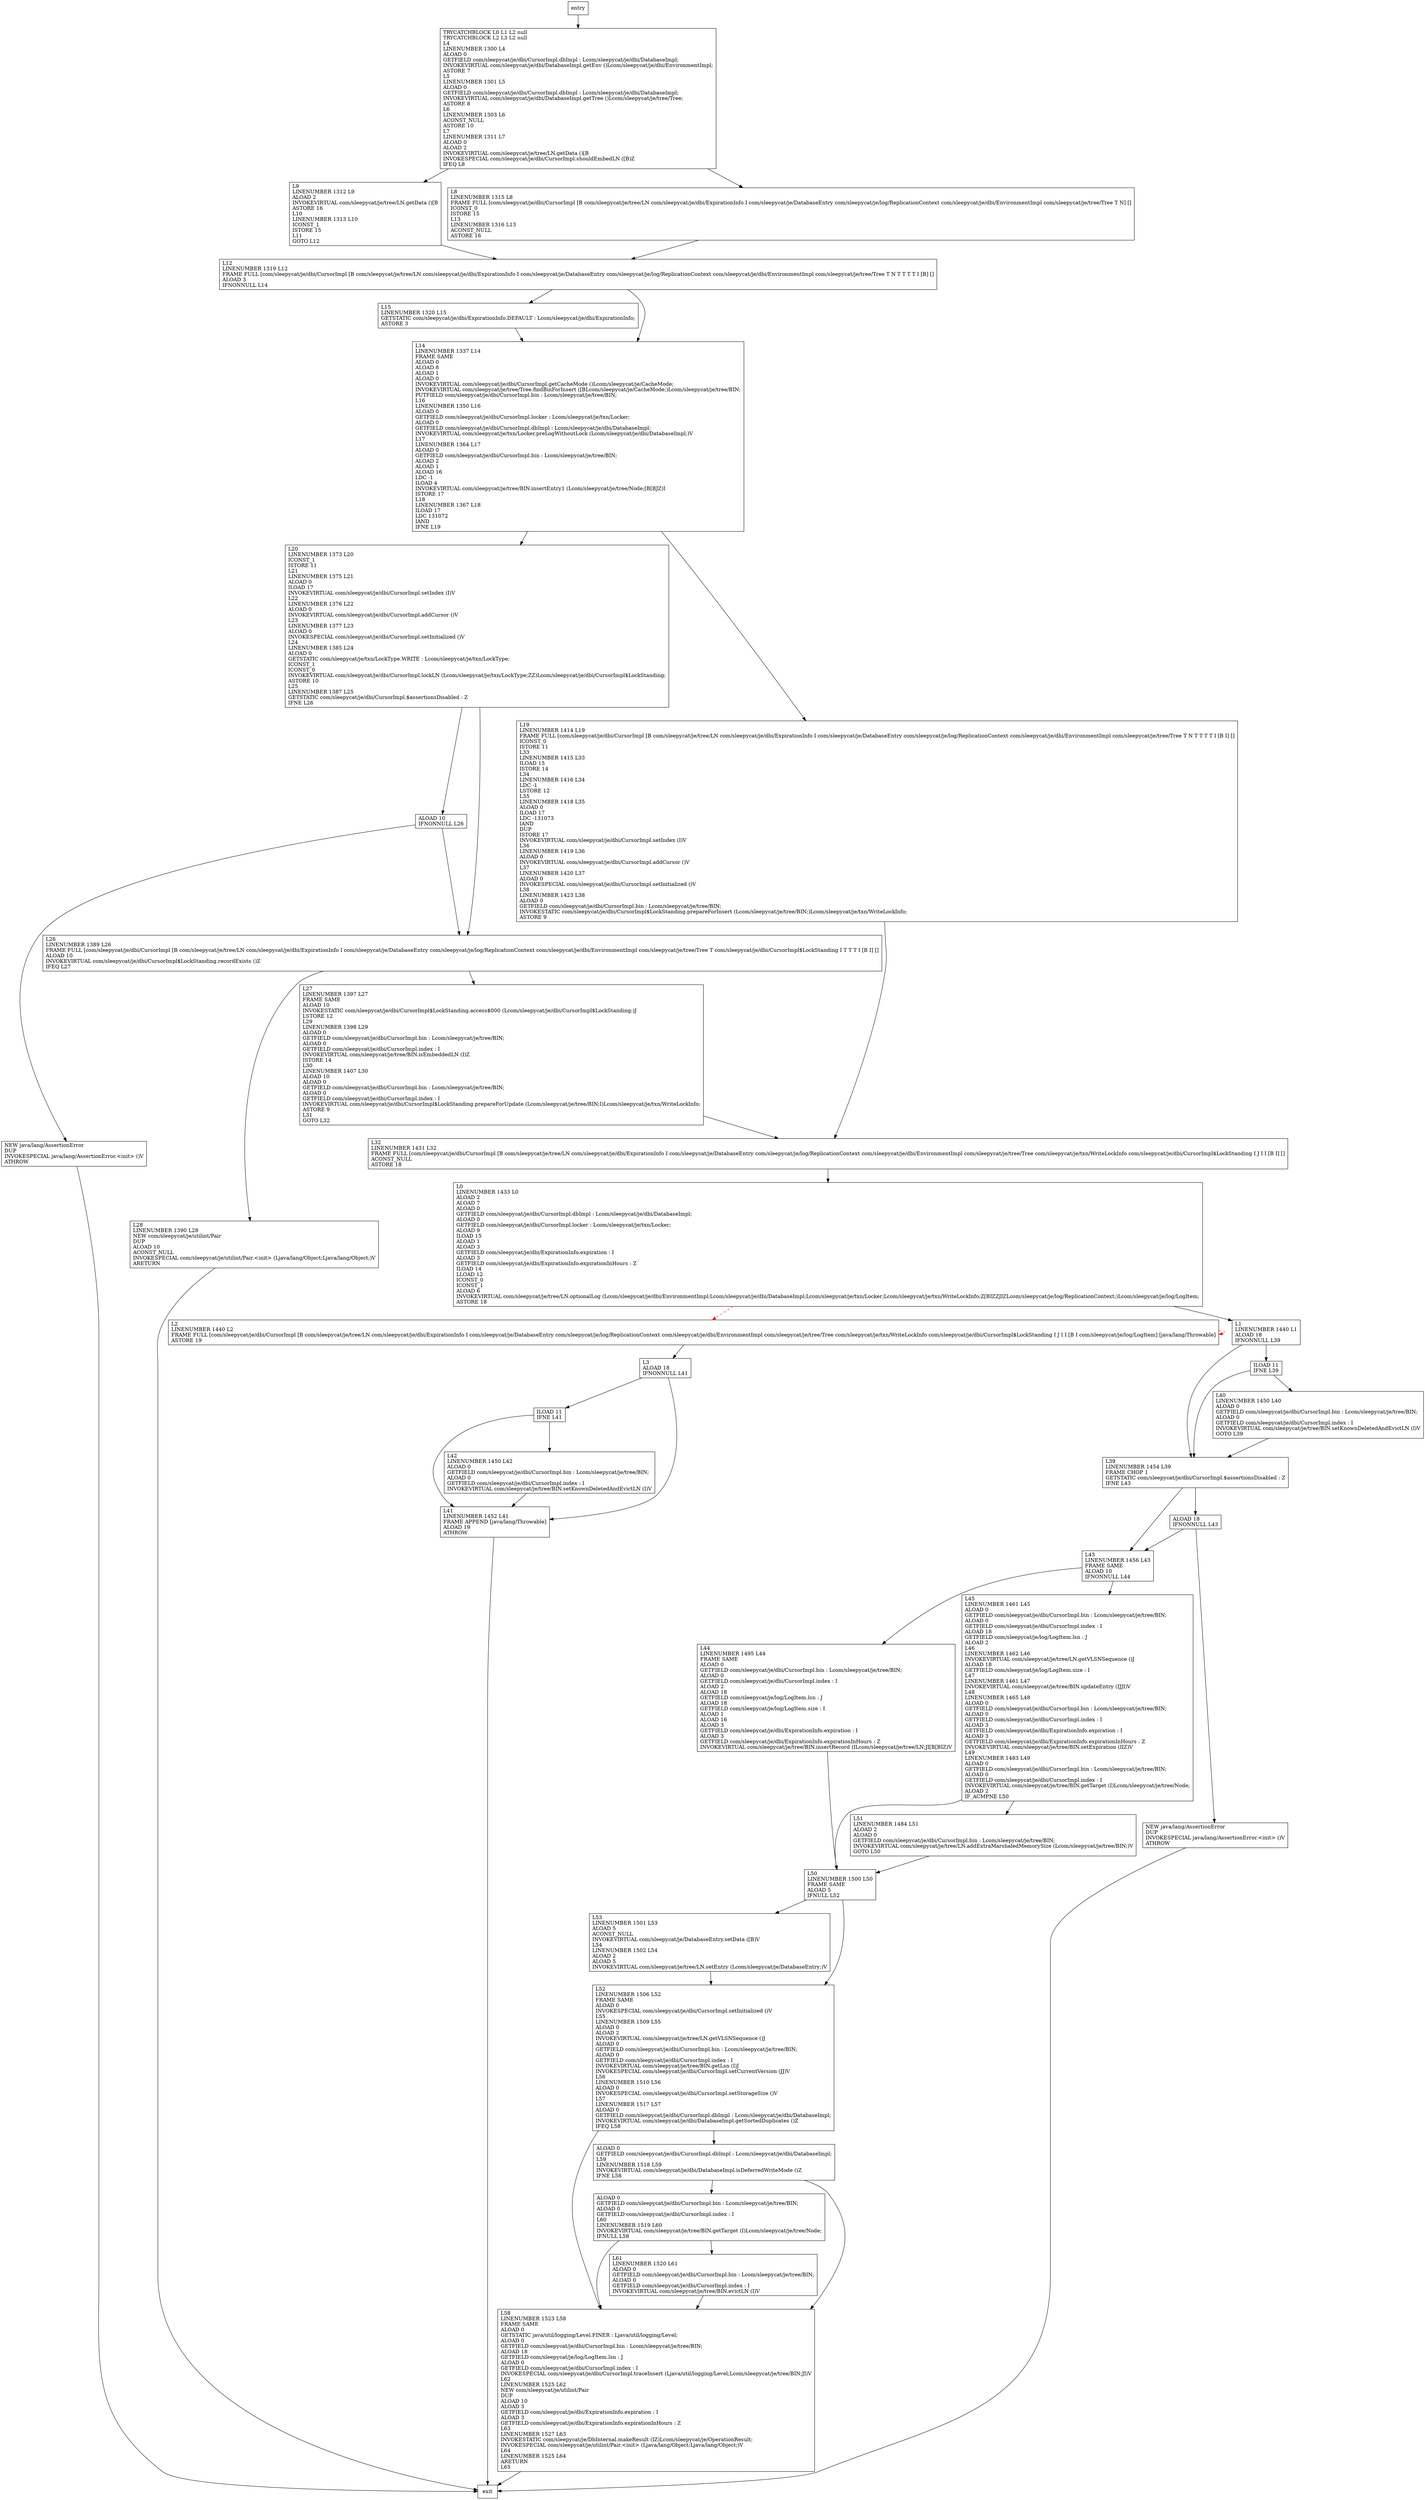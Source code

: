 digraph insertRecordInternal {
node [shape=record];
1133724682 [label="L9\lLINENUMBER 1312 L9\lALOAD 2\lINVOKEVIRTUAL com/sleepycat/je/tree/LN.getData ()[B\lASTORE 16\lL10\lLINENUMBER 1313 L10\lICONST_1\lISTORE 15\lL11\lGOTO L12\l"];
1156396086 [label="ALOAD 0\lGETFIELD com/sleepycat/je/dbi/CursorImpl.bin : Lcom/sleepycat/je/tree/BIN;\lALOAD 0\lGETFIELD com/sleepycat/je/dbi/CursorImpl.index : I\lL60\lLINENUMBER 1519 L60\lINVOKEVIRTUAL com/sleepycat/je/tree/BIN.getTarget (I)Lcom/sleepycat/je/tree/Node;\lIFNULL L58\l"];
84489772 [label="ALOAD 18\lIFNONNULL L43\l"];
572945619 [label="L8\lLINENUMBER 1315 L8\lFRAME FULL [com/sleepycat/je/dbi/CursorImpl [B com/sleepycat/je/tree/LN com/sleepycat/je/dbi/ExpirationInfo I com/sleepycat/je/DatabaseEntry com/sleepycat/je/log/ReplicationContext com/sleepycat/je/dbi/EnvironmentImpl com/sleepycat/je/tree/Tree T N] []\lICONST_0\lISTORE 15\lL13\lLINENUMBER 1316 L13\lACONST_NULL\lASTORE 16\l"];
1874363764 [label="ALOAD 10\lIFNONNULL L26\l"];
2096338513 [label="L52\lLINENUMBER 1506 L52\lFRAME SAME\lALOAD 0\lINVOKESPECIAL com/sleepycat/je/dbi/CursorImpl.setInitialized ()V\lL55\lLINENUMBER 1509 L55\lALOAD 0\lALOAD 2\lINVOKEVIRTUAL com/sleepycat/je/tree/LN.getVLSNSequence ()J\lALOAD 0\lGETFIELD com/sleepycat/je/dbi/CursorImpl.bin : Lcom/sleepycat/je/tree/BIN;\lALOAD 0\lGETFIELD com/sleepycat/je/dbi/CursorImpl.index : I\lINVOKEVIRTUAL com/sleepycat/je/tree/BIN.getLsn (I)J\lINVOKESPECIAL com/sleepycat/je/dbi/CursorImpl.setCurrentVersion (JJ)V\lL56\lLINENUMBER 1510 L56\lALOAD 0\lINVOKESPECIAL com/sleepycat/je/dbi/CursorImpl.setStorageSize ()V\lL57\lLINENUMBER 1517 L57\lALOAD 0\lGETFIELD com/sleepycat/je/dbi/CursorImpl.dbImpl : Lcom/sleepycat/je/dbi/DatabaseImpl;\lINVOKEVIRTUAL com/sleepycat/je/dbi/DatabaseImpl.getSortedDuplicates ()Z\lIFEQ L58\l"];
1601456532 [label="L45\lLINENUMBER 1461 L45\lALOAD 0\lGETFIELD com/sleepycat/je/dbi/CursorImpl.bin : Lcom/sleepycat/je/tree/BIN;\lALOAD 0\lGETFIELD com/sleepycat/je/dbi/CursorImpl.index : I\lALOAD 18\lGETFIELD com/sleepycat/je/log/LogItem.lsn : J\lALOAD 2\lL46\lLINENUMBER 1462 L46\lINVOKEVIRTUAL com/sleepycat/je/tree/LN.getVLSNSequence ()J\lALOAD 18\lGETFIELD com/sleepycat/je/log/LogItem.size : I\lL47\lLINENUMBER 1461 L47\lINVOKEVIRTUAL com/sleepycat/je/tree/BIN.updateEntry (IJJI)V\lL48\lLINENUMBER 1465 L48\lALOAD 0\lGETFIELD com/sleepycat/je/dbi/CursorImpl.bin : Lcom/sleepycat/je/tree/BIN;\lALOAD 0\lGETFIELD com/sleepycat/je/dbi/CursorImpl.index : I\lALOAD 3\lGETFIELD com/sleepycat/je/dbi/ExpirationInfo.expiration : I\lALOAD 3\lGETFIELD com/sleepycat/je/dbi/ExpirationInfo.expirationInHours : Z\lINVOKEVIRTUAL com/sleepycat/je/tree/BIN.setExpiration (IIZ)V\lL49\lLINENUMBER 1483 L49\lALOAD 0\lGETFIELD com/sleepycat/je/dbi/CursorImpl.bin : Lcom/sleepycat/je/tree/BIN;\lALOAD 0\lGETFIELD com/sleepycat/je/dbi/CursorImpl.index : I\lINVOKEVIRTUAL com/sleepycat/je/tree/BIN.getTarget (I)Lcom/sleepycat/je/tree/Node;\lALOAD 2\lIF_ACMPNE L50\l"];
20338442 [label="L50\lLINENUMBER 1500 L50\lFRAME SAME\lALOAD 5\lIFNULL L52\l"];
1080971999 [label="L2\lLINENUMBER 1440 L2\lFRAME FULL [com/sleepycat/je/dbi/CursorImpl [B com/sleepycat/je/tree/LN com/sleepycat/je/dbi/ExpirationInfo I com/sleepycat/je/DatabaseEntry com/sleepycat/je/log/ReplicationContext com/sleepycat/je/dbi/EnvironmentImpl com/sleepycat/je/tree/Tree com/sleepycat/je/txn/WriteLockInfo com/sleepycat/je/dbi/CursorImpl$LockStanding I J I I [B I com/sleepycat/je/log/LogItem] [java/lang/Throwable]\lASTORE 19\l"];
1665003024 [label="L40\lLINENUMBER 1450 L40\lALOAD 0\lGETFIELD com/sleepycat/je/dbi/CursorImpl.bin : Lcom/sleepycat/je/tree/BIN;\lALOAD 0\lGETFIELD com/sleepycat/je/dbi/CursorImpl.index : I\lINVOKEVIRTUAL com/sleepycat/je/tree/BIN.setKnownDeletedAndEvictLN (I)V\lGOTO L39\l"];
608989168 [label="ALOAD 0\lGETFIELD com/sleepycat/je/dbi/CursorImpl.dbImpl : Lcom/sleepycat/je/dbi/DatabaseImpl;\lL59\lLINENUMBER 1518 L59\lINVOKEVIRTUAL com/sleepycat/je/dbi/DatabaseImpl.isDeferredWriteMode ()Z\lIFNE L58\l"];
397953446 [label="L61\lLINENUMBER 1520 L61\lALOAD 0\lGETFIELD com/sleepycat/je/dbi/CursorImpl.bin : Lcom/sleepycat/je/tree/BIN;\lALOAD 0\lGETFIELD com/sleepycat/je/dbi/CursorImpl.index : I\lINVOKEVIRTUAL com/sleepycat/je/tree/BIN.evictLN (I)V\l"];
401728515 [label="L58\lLINENUMBER 1523 L58\lFRAME SAME\lALOAD 0\lGETSTATIC java/util/logging/Level.FINER : Ljava/util/logging/Level;\lALOAD 0\lGETFIELD com/sleepycat/je/dbi/CursorImpl.bin : Lcom/sleepycat/je/tree/BIN;\lALOAD 18\lGETFIELD com/sleepycat/je/log/LogItem.lsn : J\lALOAD 0\lGETFIELD com/sleepycat/je/dbi/CursorImpl.index : I\lINVOKESPECIAL com/sleepycat/je/dbi/CursorImpl.traceInsert (Ljava/util/logging/Level;Lcom/sleepycat/je/tree/BIN;JI)V\lL62\lLINENUMBER 1525 L62\lNEW com/sleepycat/je/utilint/Pair\lDUP\lALOAD 10\lALOAD 3\lGETFIELD com/sleepycat/je/dbi/ExpirationInfo.expiration : I\lALOAD 3\lGETFIELD com/sleepycat/je/dbi/ExpirationInfo.expirationInHours : Z\lL63\lLINENUMBER 1527 L63\lINVOKESTATIC com/sleepycat/je/DbInternal.makeResult (IZ)Lcom/sleepycat/je/OperationResult;\lINVOKESPECIAL com/sleepycat/je/utilint/Pair.\<init\> (Ljava/lang/Object;Ljava/lang/Object;)V\lL64\lLINENUMBER 1525 L64\lARETURN\lL65\l"];
228104589 [label="ILOAD 11\lIFNE L39\l"];
574738494 [label="L51\lLINENUMBER 1484 L51\lALOAD 2\lALOAD 0\lGETFIELD com/sleepycat/je/dbi/CursorImpl.bin : Lcom/sleepycat/je/tree/BIN;\lINVOKEVIRTUAL com/sleepycat/je/tree/LN.addExtraMarshaledMemorySize (Lcom/sleepycat/je/tree/BIN;)V\lGOTO L50\l"];
249591015 [label="L15\lLINENUMBER 1320 L15\lGETSTATIC com/sleepycat/je/dbi/ExpirationInfo.DEFAULT : Lcom/sleepycat/je/dbi/ExpirationInfo;\lASTORE 3\l"];
1371172555 [label="TRYCATCHBLOCK L0 L1 L2 null\lTRYCATCHBLOCK L2 L3 L2 null\lL4\lLINENUMBER 1300 L4\lALOAD 0\lGETFIELD com/sleepycat/je/dbi/CursorImpl.dbImpl : Lcom/sleepycat/je/dbi/DatabaseImpl;\lINVOKEVIRTUAL com/sleepycat/je/dbi/DatabaseImpl.getEnv ()Lcom/sleepycat/je/dbi/EnvironmentImpl;\lASTORE 7\lL5\lLINENUMBER 1301 L5\lALOAD 0\lGETFIELD com/sleepycat/je/dbi/CursorImpl.dbImpl : Lcom/sleepycat/je/dbi/DatabaseImpl;\lINVOKEVIRTUAL com/sleepycat/je/dbi/DatabaseImpl.getTree ()Lcom/sleepycat/je/tree/Tree;\lASTORE 8\lL6\lLINENUMBER 1303 L6\lACONST_NULL\lASTORE 10\lL7\lLINENUMBER 1311 L7\lALOAD 0\lALOAD 2\lINVOKEVIRTUAL com/sleepycat/je/tree/LN.getData ()[B\lINVOKESPECIAL com/sleepycat/je/dbi/CursorImpl.shouldEmbedLN ([B)Z\lIFEQ L8\l"];
527501572 [label="L20\lLINENUMBER 1373 L20\lICONST_1\lISTORE 11\lL21\lLINENUMBER 1375 L21\lALOAD 0\lILOAD 17\lINVOKEVIRTUAL com/sleepycat/je/dbi/CursorImpl.setIndex (I)V\lL22\lLINENUMBER 1376 L22\lALOAD 0\lINVOKEVIRTUAL com/sleepycat/je/dbi/CursorImpl.addCursor ()V\lL23\lLINENUMBER 1377 L23\lALOAD 0\lINVOKESPECIAL com/sleepycat/je/dbi/CursorImpl.setInitialized ()V\lL24\lLINENUMBER 1385 L24\lALOAD 0\lGETSTATIC com/sleepycat/je/txn/LockType.WRITE : Lcom/sleepycat/je/txn/LockType;\lICONST_1\lICONST_0\lINVOKEVIRTUAL com/sleepycat/je/dbi/CursorImpl.lockLN (Lcom/sleepycat/je/txn/LockType;ZZ)Lcom/sleepycat/je/dbi/CursorImpl$LockStanding;\lASTORE 10\lL25\lLINENUMBER 1387 L25\lGETSTATIC com/sleepycat/je/dbi/CursorImpl.$assertionsDisabled : Z\lIFNE L26\l"];
1651671848 [label="L26\lLINENUMBER 1389 L26\lFRAME FULL [com/sleepycat/je/dbi/CursorImpl [B com/sleepycat/je/tree/LN com/sleepycat/je/dbi/ExpirationInfo I com/sleepycat/je/DatabaseEntry com/sleepycat/je/log/ReplicationContext com/sleepycat/je/dbi/EnvironmentImpl com/sleepycat/je/tree/Tree T com/sleepycat/je/dbi/CursorImpl$LockStanding I T T T I [B I] []\lALOAD 10\lINVOKEVIRTUAL com/sleepycat/je/dbi/CursorImpl$LockStanding.recordExists ()Z\lIFEQ L27\l"];
1467405383 [label="L1\lLINENUMBER 1440 L1\lALOAD 18\lIFNONNULL L39\l"];
1969000267 [label="NEW java/lang/AssertionError\lDUP\lINVOKESPECIAL java/lang/AssertionError.\<init\> ()V\lATHROW\l"];
1468717320 [label="L14\lLINENUMBER 1337 L14\lFRAME SAME\lALOAD 0\lALOAD 8\lALOAD 1\lALOAD 0\lINVOKEVIRTUAL com/sleepycat/je/dbi/CursorImpl.getCacheMode ()Lcom/sleepycat/je/CacheMode;\lINVOKEVIRTUAL com/sleepycat/je/tree/Tree.findBinForInsert ([BLcom/sleepycat/je/CacheMode;)Lcom/sleepycat/je/tree/BIN;\lPUTFIELD com/sleepycat/je/dbi/CursorImpl.bin : Lcom/sleepycat/je/tree/BIN;\lL16\lLINENUMBER 1350 L16\lALOAD 0\lGETFIELD com/sleepycat/je/dbi/CursorImpl.locker : Lcom/sleepycat/je/txn/Locker;\lALOAD 0\lGETFIELD com/sleepycat/je/dbi/CursorImpl.dbImpl : Lcom/sleepycat/je/dbi/DatabaseImpl;\lINVOKEVIRTUAL com/sleepycat/je/txn/Locker.preLogWithoutLock (Lcom/sleepycat/je/dbi/DatabaseImpl;)V\lL17\lLINENUMBER 1364 L17\lALOAD 0\lGETFIELD com/sleepycat/je/dbi/CursorImpl.bin : Lcom/sleepycat/je/tree/BIN;\lALOAD 2\lALOAD 1\lALOAD 16\lLDC -1\lILOAD 4\lINVOKEVIRTUAL com/sleepycat/je/tree/BIN.insertEntry1 (Lcom/sleepycat/je/tree/Node;[B[BJZ)I\lISTORE 17\lL18\lLINENUMBER 1367 L18\lILOAD 17\lLDC 131072\lIAND\lIFNE L19\l"];
1132393192 [label="L42\lLINENUMBER 1450 L42\lALOAD 0\lGETFIELD com/sleepycat/je/dbi/CursorImpl.bin : Lcom/sleepycat/je/tree/BIN;\lALOAD 0\lGETFIELD com/sleepycat/je/dbi/CursorImpl.index : I\lINVOKEVIRTUAL com/sleepycat/je/tree/BIN.setKnownDeletedAndEvictLN (I)V\l"];
1000149870 [label="L53\lLINENUMBER 1501 L53\lALOAD 5\lACONST_NULL\lINVOKEVIRTUAL com/sleepycat/je/DatabaseEntry.setData ([B)V\lL54\lLINENUMBER 1502 L54\lALOAD 2\lALOAD 5\lINVOKEVIRTUAL com/sleepycat/je/tree/LN.setEntry (Lcom/sleepycat/je/DatabaseEntry;)V\l"];
1117827119 [label="L3\lALOAD 18\lIFNONNULL L41\l"];
1303674689 [label="L41\lLINENUMBER 1452 L41\lFRAME APPEND [java/lang/Throwable]\lALOAD 19\lATHROW\l"];
481262468 [label="L32\lLINENUMBER 1431 L32\lFRAME FULL [com/sleepycat/je/dbi/CursorImpl [B com/sleepycat/je/tree/LN com/sleepycat/je/dbi/ExpirationInfo I com/sleepycat/je/DatabaseEntry com/sleepycat/je/log/ReplicationContext com/sleepycat/je/dbi/EnvironmentImpl com/sleepycat/je/tree/Tree com/sleepycat/je/txn/WriteLockInfo com/sleepycat/je/dbi/CursorImpl$LockStanding I J I I [B I] []\lACONST_NULL\lASTORE 18\l"];
78240424 [label="ILOAD 11\lIFNE L41\l"];
1806245819 [label="NEW java/lang/AssertionError\lDUP\lINVOKESPECIAL java/lang/AssertionError.\<init\> ()V\lATHROW\l"];
1861964602 [label="L19\lLINENUMBER 1414 L19\lFRAME FULL [com/sleepycat/je/dbi/CursorImpl [B com/sleepycat/je/tree/LN com/sleepycat/je/dbi/ExpirationInfo I com/sleepycat/je/DatabaseEntry com/sleepycat/je/log/ReplicationContext com/sleepycat/je/dbi/EnvironmentImpl com/sleepycat/je/tree/Tree T N T T T T I [B I] []\lICONST_0\lISTORE 11\lL33\lLINENUMBER 1415 L33\lILOAD 15\lISTORE 14\lL34\lLINENUMBER 1416 L34\lLDC -1\lLSTORE 12\lL35\lLINENUMBER 1418 L35\lALOAD 0\lILOAD 17\lLDC -131073\lIAND\lDUP\lISTORE 17\lINVOKEVIRTUAL com/sleepycat/je/dbi/CursorImpl.setIndex (I)V\lL36\lLINENUMBER 1419 L36\lALOAD 0\lINVOKEVIRTUAL com/sleepycat/je/dbi/CursorImpl.addCursor ()V\lL37\lLINENUMBER 1420 L37\lALOAD 0\lINVOKESPECIAL com/sleepycat/je/dbi/CursorImpl.setInitialized ()V\lL38\lLINENUMBER 1423 L38\lALOAD 0\lGETFIELD com/sleepycat/je/dbi/CursorImpl.bin : Lcom/sleepycat/je/tree/BIN;\lINVOKESTATIC com/sleepycat/je/dbi/CursorImpl$LockStanding.prepareForInsert (Lcom/sleepycat/je/tree/BIN;)Lcom/sleepycat/je/txn/WriteLockInfo;\lASTORE 9\l"];
411248175 [label="L0\lLINENUMBER 1433 L0\lALOAD 2\lALOAD 7\lALOAD 0\lGETFIELD com/sleepycat/je/dbi/CursorImpl.dbImpl : Lcom/sleepycat/je/dbi/DatabaseImpl;\lALOAD 0\lGETFIELD com/sleepycat/je/dbi/CursorImpl.locker : Lcom/sleepycat/je/txn/Locker;\lALOAD 9\lILOAD 15\lALOAD 1\lALOAD 3\lGETFIELD com/sleepycat/je/dbi/ExpirationInfo.expiration : I\lALOAD 3\lGETFIELD com/sleepycat/je/dbi/ExpirationInfo.expirationInHours : Z\lILOAD 14\lLLOAD 12\lICONST_0\lICONST_1\lALOAD 6\lINVOKEVIRTUAL com/sleepycat/je/tree/LN.optionalLog (Lcom/sleepycat/je/dbi/EnvironmentImpl;Lcom/sleepycat/je/dbi/DatabaseImpl;Lcom/sleepycat/je/txn/Locker;Lcom/sleepycat/je/txn/WriteLockInfo;Z[BIZZJIZLcom/sleepycat/je/log/ReplicationContext;)Lcom/sleepycat/je/log/LogItem;\lASTORE 18\l"];
1099591769 [label="L28\lLINENUMBER 1390 L28\lNEW com/sleepycat/je/utilint/Pair\lDUP\lALOAD 10\lACONST_NULL\lINVOKESPECIAL com/sleepycat/je/utilint/Pair.\<init\> (Ljava/lang/Object;Ljava/lang/Object;)V\lARETURN\l"];
528627935 [label="L39\lLINENUMBER 1454 L39\lFRAME CHOP 1\lGETSTATIC com/sleepycat/je/dbi/CursorImpl.$assertionsDisabled : Z\lIFNE L43\l"];
275522274 [label="L12\lLINENUMBER 1319 L12\lFRAME FULL [com/sleepycat/je/dbi/CursorImpl [B com/sleepycat/je/tree/LN com/sleepycat/je/dbi/ExpirationInfo I com/sleepycat/je/DatabaseEntry com/sleepycat/je/log/ReplicationContext com/sleepycat/je/dbi/EnvironmentImpl com/sleepycat/je/tree/Tree T N T T T T I [B] []\lALOAD 3\lIFNONNULL L14\l"];
1848980354 [label="L44\lLINENUMBER 1495 L44\lFRAME SAME\lALOAD 0\lGETFIELD com/sleepycat/je/dbi/CursorImpl.bin : Lcom/sleepycat/je/tree/BIN;\lALOAD 0\lGETFIELD com/sleepycat/je/dbi/CursorImpl.index : I\lALOAD 2\lALOAD 18\lGETFIELD com/sleepycat/je/log/LogItem.lsn : J\lALOAD 18\lGETFIELD com/sleepycat/je/log/LogItem.size : I\lALOAD 1\lALOAD 16\lALOAD 3\lGETFIELD com/sleepycat/je/dbi/ExpirationInfo.expiration : I\lALOAD 3\lGETFIELD com/sleepycat/je/dbi/ExpirationInfo.expirationInHours : Z\lINVOKEVIRTUAL com/sleepycat/je/tree/BIN.insertRecord (ILcom/sleepycat/je/tree/LN;JI[B[BIZ)V\l"];
1790103097 [label="L27\lLINENUMBER 1397 L27\lFRAME SAME\lALOAD 10\lINVOKESTATIC com/sleepycat/je/dbi/CursorImpl$LockStanding.access$000 (Lcom/sleepycat/je/dbi/CursorImpl$LockStanding;)J\lLSTORE 12\lL29\lLINENUMBER 1398 L29\lALOAD 0\lGETFIELD com/sleepycat/je/dbi/CursorImpl.bin : Lcom/sleepycat/je/tree/BIN;\lALOAD 0\lGETFIELD com/sleepycat/je/dbi/CursorImpl.index : I\lINVOKEVIRTUAL com/sleepycat/je/tree/BIN.isEmbeddedLN (I)Z\lISTORE 14\lL30\lLINENUMBER 1407 L30\lALOAD 10\lALOAD 0\lGETFIELD com/sleepycat/je/dbi/CursorImpl.bin : Lcom/sleepycat/je/tree/BIN;\lALOAD 0\lGETFIELD com/sleepycat/je/dbi/CursorImpl.index : I\lINVOKEVIRTUAL com/sleepycat/je/dbi/CursorImpl$LockStanding.prepareForUpdate (Lcom/sleepycat/je/tree/BIN;I)Lcom/sleepycat/je/txn/WriteLockInfo;\lASTORE 9\lL31\lGOTO L32\l"];
1329580537 [label="L43\lLINENUMBER 1456 L43\lFRAME SAME\lALOAD 10\lIFNONNULL L44\l"];
entry;
exit;
1133724682 -> 275522274
1156396086 -> 397953446
1156396086 -> 401728515
84489772 -> 1806245819
84489772 -> 1329580537
572945619 -> 275522274
1874363764 -> 1651671848
1874363764 -> 1969000267
2096338513 -> 401728515
2096338513 -> 608989168
1601456532 -> 574738494
1601456532 -> 20338442
20338442 -> 1000149870
20338442 -> 2096338513
1080971999 -> 1117827119
1080971999 -> 1080971999 [style=dashed, color=red]
1665003024 -> 528627935
608989168 -> 401728515
608989168 -> 1156396086
397953446 -> 401728515
401728515 -> exit
228104589 -> 528627935
228104589 -> 1665003024
574738494 -> 20338442
249591015 -> 1468717320
1371172555 -> 1133724682
1371172555 -> 572945619
527501572 -> 1874363764
527501572 -> 1651671848
1651671848 -> 1099591769
1651671848 -> 1790103097
1467405383 -> 228104589
1467405383 -> 528627935
1969000267 -> exit
1468717320 -> 527501572
1468717320 -> 1861964602
1132393192 -> 1303674689
1000149870 -> 2096338513
1117827119 -> 1303674689
1117827119 -> 78240424
1303674689 -> exit
481262468 -> 411248175
78240424 -> 1132393192
78240424 -> 1303674689
1806245819 -> exit
1861964602 -> 481262468
entry -> 1371172555
411248175 -> 1467405383
411248175 -> 1080971999 [style=dashed, color=red]
1099591769 -> exit
528627935 -> 84489772
528627935 -> 1329580537
275522274 -> 1468717320
275522274 -> 249591015
1848980354 -> 20338442
1790103097 -> 481262468
1329580537 -> 1848980354
1329580537 -> 1601456532
}
